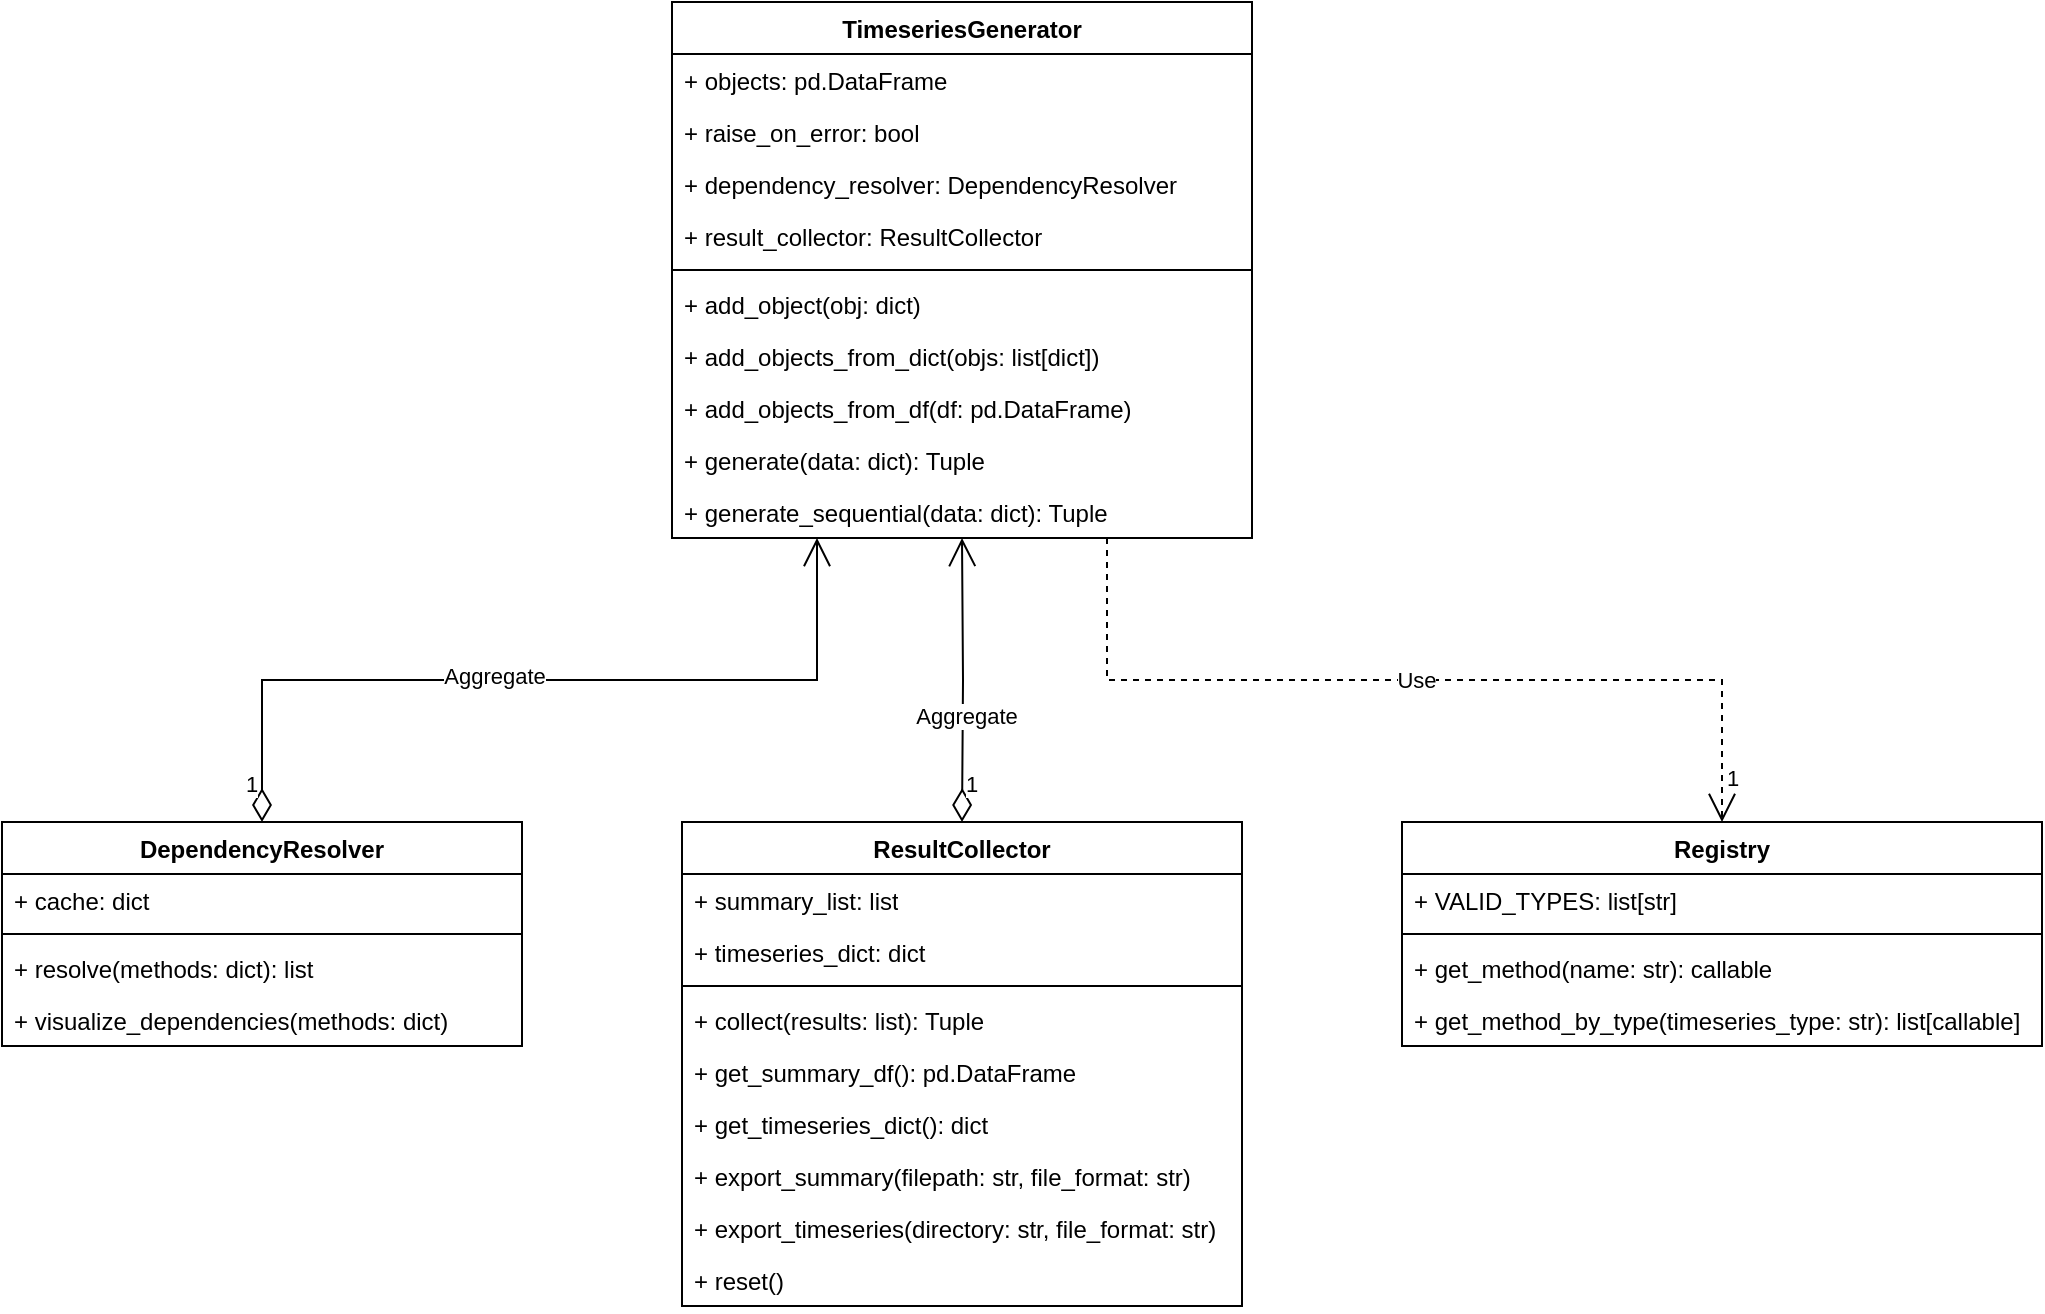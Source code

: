 <mxfile version="24.7.17">
  <diagram id="C5RBs43oDa-KdzZeNtuy" name="Page-1">
    <mxGraphModel dx="2261" dy="956" grid="1" gridSize="10" guides="1" tooltips="1" connect="1" arrows="1" fold="1" page="1" pageScale="1" pageWidth="827" pageHeight="1169" math="0" shadow="0">
      <root>
        <mxCell id="WIyWlLk6GJQsqaUBKTNV-0" />
        <mxCell id="WIyWlLk6GJQsqaUBKTNV-1" parent="WIyWlLk6GJQsqaUBKTNV-0" />
        <mxCell id="0DEu2SfM4y5Dg59nm3sH-0" value="TimeseriesGenerator" style="swimlane;fontStyle=1;align=center;verticalAlign=top;childLayout=stackLayout;horizontal=1;startSize=26;horizontalStack=0;resizeParent=1;resizeParentMax=0;resizeLast=0;collapsible=1;marginBottom=0;whiteSpace=wrap;html=1;" parent="WIyWlLk6GJQsqaUBKTNV-1" vertex="1">
          <mxGeometry x="125" y="300" width="290" height="268" as="geometry" />
        </mxCell>
        <mxCell id="0DEu2SfM4y5Dg59nm3sH-1" value="+ objects: pd.DataFrame" style="text;strokeColor=none;fillColor=none;align=left;verticalAlign=top;spacingLeft=4;spacingRight=4;overflow=hidden;rotatable=0;points=[[0,0.5],[1,0.5]];portConstraint=eastwest;whiteSpace=wrap;html=1;" parent="0DEu2SfM4y5Dg59nm3sH-0" vertex="1">
          <mxGeometry y="26" width="290" height="26" as="geometry" />
        </mxCell>
        <mxCell id="0DEu2SfM4y5Dg59nm3sH-4" value="+ raise_on_error: bool" style="text;strokeColor=none;fillColor=none;align=left;verticalAlign=top;spacingLeft=4;spacingRight=4;overflow=hidden;rotatable=0;points=[[0,0.5],[1,0.5]];portConstraint=eastwest;whiteSpace=wrap;html=1;" parent="0DEu2SfM4y5Dg59nm3sH-0" vertex="1">
          <mxGeometry y="52" width="290" height="26" as="geometry" />
        </mxCell>
        <mxCell id="0DEu2SfM4y5Dg59nm3sH-20" value="+ dependency_resolver: DependencyResolver" style="text;strokeColor=none;fillColor=none;align=left;verticalAlign=top;spacingLeft=4;spacingRight=4;overflow=hidden;rotatable=0;points=[[0,0.5],[1,0.5]];portConstraint=eastwest;whiteSpace=wrap;html=1;" parent="0DEu2SfM4y5Dg59nm3sH-0" vertex="1">
          <mxGeometry y="78" width="290" height="26" as="geometry" />
        </mxCell>
        <mxCell id="0DEu2SfM4y5Dg59nm3sH-21" value="+ result_collector: ResultCollector" style="text;strokeColor=none;fillColor=none;align=left;verticalAlign=top;spacingLeft=4;spacingRight=4;overflow=hidden;rotatable=0;points=[[0,0.5],[1,0.5]];portConstraint=eastwest;whiteSpace=wrap;html=1;" parent="0DEu2SfM4y5Dg59nm3sH-0" vertex="1">
          <mxGeometry y="104" width="290" height="26" as="geometry" />
        </mxCell>
        <mxCell id="0DEu2SfM4y5Dg59nm3sH-2" value="" style="line;strokeWidth=1;fillColor=none;align=left;verticalAlign=middle;spacingTop=-1;spacingLeft=3;spacingRight=3;rotatable=0;labelPosition=right;points=[];portConstraint=eastwest;strokeColor=inherit;" parent="0DEu2SfM4y5Dg59nm3sH-0" vertex="1">
          <mxGeometry y="130" width="290" height="8" as="geometry" />
        </mxCell>
        <mxCell id="0DEu2SfM4y5Dg59nm3sH-3" value="+ add_object(obj: dict)" style="text;strokeColor=none;fillColor=none;align=left;verticalAlign=top;spacingLeft=4;spacingRight=4;overflow=hidden;rotatable=0;points=[[0,0.5],[1,0.5]];portConstraint=eastwest;whiteSpace=wrap;html=1;" parent="0DEu2SfM4y5Dg59nm3sH-0" vertex="1">
          <mxGeometry y="138" width="290" height="26" as="geometry" />
        </mxCell>
        <mxCell id="0DEu2SfM4y5Dg59nm3sH-22" value="+ add_objects_from_dict(objs: list[dict])" style="text;strokeColor=none;fillColor=none;align=left;verticalAlign=top;spacingLeft=4;spacingRight=4;overflow=hidden;rotatable=0;points=[[0,0.5],[1,0.5]];portConstraint=eastwest;whiteSpace=wrap;html=1;" parent="0DEu2SfM4y5Dg59nm3sH-0" vertex="1">
          <mxGeometry y="164" width="290" height="26" as="geometry" />
        </mxCell>
        <mxCell id="0DEu2SfM4y5Dg59nm3sH-23" value="+ add_objects_from_df(df: pd.DataFrame)" style="text;strokeColor=none;fillColor=none;align=left;verticalAlign=top;spacingLeft=4;spacingRight=4;overflow=hidden;rotatable=0;points=[[0,0.5],[1,0.5]];portConstraint=eastwest;whiteSpace=wrap;html=1;" parent="0DEu2SfM4y5Dg59nm3sH-0" vertex="1">
          <mxGeometry y="190" width="290" height="26" as="geometry" />
        </mxCell>
        <mxCell id="0DEu2SfM4y5Dg59nm3sH-24" value="+ generate(data: dict): Tuple" style="text;strokeColor=none;fillColor=none;align=left;verticalAlign=top;spacingLeft=4;spacingRight=4;overflow=hidden;rotatable=0;points=[[0,0.5],[1,0.5]];portConstraint=eastwest;whiteSpace=wrap;html=1;" parent="0DEu2SfM4y5Dg59nm3sH-0" vertex="1">
          <mxGeometry y="216" width="290" height="26" as="geometry" />
        </mxCell>
        <mxCell id="0DEu2SfM4y5Dg59nm3sH-25" value="+ generate_sequential(data: dict): Tuple" style="text;strokeColor=none;fillColor=none;align=left;verticalAlign=top;spacingLeft=4;spacingRight=4;overflow=hidden;rotatable=0;points=[[0,0.5],[1,0.5]];portConstraint=eastwest;whiteSpace=wrap;html=1;" parent="0DEu2SfM4y5Dg59nm3sH-0" vertex="1">
          <mxGeometry y="242" width="290" height="26" as="geometry" />
        </mxCell>
        <mxCell id="0DEu2SfM4y5Dg59nm3sH-5" value="DependencyResolver" style="swimlane;fontStyle=1;align=center;verticalAlign=top;childLayout=stackLayout;horizontal=1;startSize=26;horizontalStack=0;resizeParent=1;resizeParentMax=0;resizeLast=0;collapsible=1;marginBottom=0;whiteSpace=wrap;html=1;" parent="WIyWlLk6GJQsqaUBKTNV-1" vertex="1">
          <mxGeometry x="-210" y="710" width="260" height="112" as="geometry" />
        </mxCell>
        <mxCell id="0DEu2SfM4y5Dg59nm3sH-6" value="+ cache: dict" style="text;strokeColor=none;fillColor=none;align=left;verticalAlign=top;spacingLeft=4;spacingRight=4;overflow=hidden;rotatable=0;points=[[0,0.5],[1,0.5]];portConstraint=eastwest;whiteSpace=wrap;html=1;" parent="0DEu2SfM4y5Dg59nm3sH-5" vertex="1">
          <mxGeometry y="26" width="260" height="26" as="geometry" />
        </mxCell>
        <mxCell id="0DEu2SfM4y5Dg59nm3sH-8" value="" style="line;strokeWidth=1;fillColor=none;align=left;verticalAlign=middle;spacingTop=-1;spacingLeft=3;spacingRight=3;rotatable=0;labelPosition=right;points=[];portConstraint=eastwest;strokeColor=inherit;" parent="0DEu2SfM4y5Dg59nm3sH-5" vertex="1">
          <mxGeometry y="52" width="260" height="8" as="geometry" />
        </mxCell>
        <mxCell id="0DEu2SfM4y5Dg59nm3sH-9" value="+ resolve(methods: dict): list" style="text;strokeColor=none;fillColor=none;align=left;verticalAlign=top;spacingLeft=4;spacingRight=4;overflow=hidden;rotatable=0;points=[[0,0.5],[1,0.5]];portConstraint=eastwest;whiteSpace=wrap;html=1;" parent="0DEu2SfM4y5Dg59nm3sH-5" vertex="1">
          <mxGeometry y="60" width="260" height="26" as="geometry" />
        </mxCell>
        <mxCell id="0DEu2SfM4y5Dg59nm3sH-32" value="+ visualize_dependencies(methods: dict)" style="text;strokeColor=none;fillColor=none;align=left;verticalAlign=top;spacingLeft=4;spacingRight=4;overflow=hidden;rotatable=0;points=[[0,0.5],[1,0.5]];portConstraint=eastwest;whiteSpace=wrap;html=1;" parent="0DEu2SfM4y5Dg59nm3sH-5" vertex="1">
          <mxGeometry y="86" width="260" height="26" as="geometry" />
        </mxCell>
        <mxCell id="0DEu2SfM4y5Dg59nm3sH-10" value="ResultCollector" style="swimlane;fontStyle=1;align=center;verticalAlign=top;childLayout=stackLayout;horizontal=1;startSize=26;horizontalStack=0;resizeParent=1;resizeParentMax=0;resizeLast=0;collapsible=1;marginBottom=0;whiteSpace=wrap;html=1;" parent="WIyWlLk6GJQsqaUBKTNV-1" vertex="1">
          <mxGeometry x="130" y="710" width="280" height="242" as="geometry" />
        </mxCell>
        <mxCell id="0DEu2SfM4y5Dg59nm3sH-11" value="+ summary_list: list" style="text;strokeColor=none;fillColor=none;align=left;verticalAlign=top;spacingLeft=4;spacingRight=4;overflow=hidden;rotatable=0;points=[[0,0.5],[1,0.5]];portConstraint=eastwest;whiteSpace=wrap;html=1;" parent="0DEu2SfM4y5Dg59nm3sH-10" vertex="1">
          <mxGeometry y="26" width="280" height="26" as="geometry" />
        </mxCell>
        <mxCell id="0DEu2SfM4y5Dg59nm3sH-12" value="+ timeseries_dict: dict" style="text;strokeColor=none;fillColor=none;align=left;verticalAlign=top;spacingLeft=4;spacingRight=4;overflow=hidden;rotatable=0;points=[[0,0.5],[1,0.5]];portConstraint=eastwest;whiteSpace=wrap;html=1;" parent="0DEu2SfM4y5Dg59nm3sH-10" vertex="1">
          <mxGeometry y="52" width="280" height="26" as="geometry" />
        </mxCell>
        <mxCell id="0DEu2SfM4y5Dg59nm3sH-13" value="" style="line;strokeWidth=1;fillColor=none;align=left;verticalAlign=middle;spacingTop=-1;spacingLeft=3;spacingRight=3;rotatable=0;labelPosition=right;points=[];portConstraint=eastwest;strokeColor=inherit;" parent="0DEu2SfM4y5Dg59nm3sH-10" vertex="1">
          <mxGeometry y="78" width="280" height="8" as="geometry" />
        </mxCell>
        <mxCell id="0DEu2SfM4y5Dg59nm3sH-14" value="+ collect(results: list): Tuple" style="text;strokeColor=none;fillColor=none;align=left;verticalAlign=top;spacingLeft=4;spacingRight=4;overflow=hidden;rotatable=0;points=[[0,0.5],[1,0.5]];portConstraint=eastwest;whiteSpace=wrap;html=1;" parent="0DEu2SfM4y5Dg59nm3sH-10" vertex="1">
          <mxGeometry y="86" width="280" height="26" as="geometry" />
        </mxCell>
        <mxCell id="0DEu2SfM4y5Dg59nm3sH-27" value="+ get_summary_df(): pd.DataFrame" style="text;strokeColor=none;fillColor=none;align=left;verticalAlign=top;spacingLeft=4;spacingRight=4;overflow=hidden;rotatable=0;points=[[0,0.5],[1,0.5]];portConstraint=eastwest;whiteSpace=wrap;html=1;" parent="0DEu2SfM4y5Dg59nm3sH-10" vertex="1">
          <mxGeometry y="112" width="280" height="26" as="geometry" />
        </mxCell>
        <mxCell id="0DEu2SfM4y5Dg59nm3sH-28" value="+ get_timeseries_dict(): dict" style="text;strokeColor=none;fillColor=none;align=left;verticalAlign=top;spacingLeft=4;spacingRight=4;overflow=hidden;rotatable=0;points=[[0,0.5],[1,0.5]];portConstraint=eastwest;whiteSpace=wrap;html=1;" parent="0DEu2SfM4y5Dg59nm3sH-10" vertex="1">
          <mxGeometry y="138" width="280" height="26" as="geometry" />
        </mxCell>
        <mxCell id="0DEu2SfM4y5Dg59nm3sH-29" value="+ export_summary(filepath: str, file_format: str)" style="text;strokeColor=none;fillColor=none;align=left;verticalAlign=top;spacingLeft=4;spacingRight=4;overflow=hidden;rotatable=0;points=[[0,0.5],[1,0.5]];portConstraint=eastwest;whiteSpace=wrap;html=1;" parent="0DEu2SfM4y5Dg59nm3sH-10" vertex="1">
          <mxGeometry y="164" width="280" height="26" as="geometry" />
        </mxCell>
        <mxCell id="0DEu2SfM4y5Dg59nm3sH-30" value="+ export_timeseries(directory: str, file_format: str)" style="text;strokeColor=none;fillColor=none;align=left;verticalAlign=top;spacingLeft=4;spacingRight=4;overflow=hidden;rotatable=0;points=[[0,0.5],[1,0.5]];portConstraint=eastwest;whiteSpace=wrap;html=1;" parent="0DEu2SfM4y5Dg59nm3sH-10" vertex="1">
          <mxGeometry y="190" width="280" height="26" as="geometry" />
        </mxCell>
        <mxCell id="0DEu2SfM4y5Dg59nm3sH-31" value="+ reset()" style="text;strokeColor=none;fillColor=none;align=left;verticalAlign=top;spacingLeft=4;spacingRight=4;overflow=hidden;rotatable=0;points=[[0,0.5],[1,0.5]];portConstraint=eastwest;whiteSpace=wrap;html=1;" parent="0DEu2SfM4y5Dg59nm3sH-10" vertex="1">
          <mxGeometry y="216" width="280" height="26" as="geometry" />
        </mxCell>
        <mxCell id="0DEu2SfM4y5Dg59nm3sH-15" value="Registry" style="swimlane;fontStyle=1;align=center;verticalAlign=top;childLayout=stackLayout;horizontal=1;startSize=26;horizontalStack=0;resizeParent=1;resizeParentMax=0;resizeLast=0;collapsible=1;marginBottom=0;whiteSpace=wrap;html=1;" parent="WIyWlLk6GJQsqaUBKTNV-1" vertex="1">
          <mxGeometry x="490" y="710" width="320" height="112" as="geometry" />
        </mxCell>
        <mxCell id="0DEu2SfM4y5Dg59nm3sH-16" value="+ VALID_TYPES: list[str]" style="text;strokeColor=none;fillColor=none;align=left;verticalAlign=top;spacingLeft=4;spacingRight=4;overflow=hidden;rotatable=0;points=[[0,0.5],[1,0.5]];portConstraint=eastwest;whiteSpace=wrap;html=1;" parent="0DEu2SfM4y5Dg59nm3sH-15" vertex="1">
          <mxGeometry y="26" width="320" height="26" as="geometry" />
        </mxCell>
        <mxCell id="0DEu2SfM4y5Dg59nm3sH-18" value="" style="line;strokeWidth=1;fillColor=none;align=left;verticalAlign=middle;spacingTop=-1;spacingLeft=3;spacingRight=3;rotatable=0;labelPosition=right;points=[];portConstraint=eastwest;strokeColor=inherit;" parent="0DEu2SfM4y5Dg59nm3sH-15" vertex="1">
          <mxGeometry y="52" width="320" height="8" as="geometry" />
        </mxCell>
        <mxCell id="0DEu2SfM4y5Dg59nm3sH-19" value="+ get_method(name: str): callable" style="text;strokeColor=none;fillColor=none;align=left;verticalAlign=top;spacingLeft=4;spacingRight=4;overflow=hidden;rotatable=0;points=[[0,0.5],[1,0.5]];portConstraint=eastwest;whiteSpace=wrap;html=1;" parent="0DEu2SfM4y5Dg59nm3sH-15" vertex="1">
          <mxGeometry y="60" width="320" height="26" as="geometry" />
        </mxCell>
        <mxCell id="0DEu2SfM4y5Dg59nm3sH-26" value="+ get_method_by_type(timeseries_type: str): list[callable]" style="text;strokeColor=none;fillColor=none;align=left;verticalAlign=top;spacingLeft=4;spacingRight=4;overflow=hidden;rotatable=0;points=[[0,0.5],[1,0.5]];portConstraint=eastwest;whiteSpace=wrap;html=1;" parent="0DEu2SfM4y5Dg59nm3sH-15" vertex="1">
          <mxGeometry y="86" width="320" height="26" as="geometry" />
        </mxCell>
        <mxCell id="0DEu2SfM4y5Dg59nm3sH-37" value="Use" style="endArrow=open;endSize=12;dashed=1;html=1;rounded=0;entryX=0.5;entryY=0;entryDx=0;entryDy=0;exitX=0.75;exitY=1;exitDx=0;exitDy=0;edgeStyle=elbowEdgeStyle;elbow=vertical;" parent="WIyWlLk6GJQsqaUBKTNV-1" source="0DEu2SfM4y5Dg59nm3sH-0" target="0DEu2SfM4y5Dg59nm3sH-15" edge="1">
          <mxGeometry width="160" relative="1" as="geometry">
            <mxPoint x="400" y="590" as="sourcePoint" />
            <mxPoint x="600" y="700" as="targetPoint" />
          </mxGeometry>
        </mxCell>
        <mxCell id="0DEu2SfM4y5Dg59nm3sH-41" value="1" style="edgeLabel;html=1;align=center;verticalAlign=middle;resizable=0;points=[];" parent="0DEu2SfM4y5Dg59nm3sH-37" vertex="1" connectable="0">
          <mxGeometry x="0.914" y="1" relative="1" as="geometry">
            <mxPoint x="4" y="-3" as="offset" />
          </mxGeometry>
        </mxCell>
        <mxCell id="0DEu2SfM4y5Dg59nm3sH-38" value="1" style="endArrow=open;html=1;endSize=12;startArrow=diamondThin;startSize=14;startFill=0;edgeStyle=orthogonalEdgeStyle;align=left;verticalAlign=bottom;rounded=0;exitX=0.5;exitY=0;exitDx=0;exitDy=0;entryX=0.25;entryY=1;entryDx=0;entryDy=0;" parent="WIyWlLk6GJQsqaUBKTNV-1" source="0DEu2SfM4y5Dg59nm3sH-5" target="0DEu2SfM4y5Dg59nm3sH-0" edge="1">
          <mxGeometry x="-0.952" y="10" relative="1" as="geometry">
            <mxPoint x="460" y="680" as="sourcePoint" />
            <mxPoint x="200" y="570" as="targetPoint" />
            <mxPoint as="offset" />
          </mxGeometry>
        </mxCell>
        <mxCell id="0DEu2SfM4y5Dg59nm3sH-42" value="Aggregate" style="edgeLabel;html=1;align=center;verticalAlign=middle;resizable=0;points=[];" parent="0DEu2SfM4y5Dg59nm3sH-38" vertex="1" connectable="0">
          <mxGeometry x="-0.11" y="2" relative="1" as="geometry">
            <mxPoint as="offset" />
          </mxGeometry>
        </mxCell>
        <mxCell id="0DEu2SfM4y5Dg59nm3sH-39" value="1" style="endArrow=open;html=1;endSize=12;startArrow=diamondThin;startSize=14;startFill=0;edgeStyle=orthogonalEdgeStyle;align=left;verticalAlign=bottom;rounded=0;entryX=0.5;entryY=1;entryDx=0;entryDy=0;" parent="WIyWlLk6GJQsqaUBKTNV-1" target="0DEu2SfM4y5Dg59nm3sH-0" edge="1">
          <mxGeometry x="-0.86" relative="1" as="geometry">
            <mxPoint x="270" y="710" as="sourcePoint" />
            <mxPoint x="208" y="578" as="targetPoint" />
            <mxPoint as="offset" />
          </mxGeometry>
        </mxCell>
        <mxCell id="0DEu2SfM4y5Dg59nm3sH-43" value="Aggregate" style="edgeLabel;html=1;align=center;verticalAlign=middle;resizable=0;points=[];" parent="0DEu2SfM4y5Dg59nm3sH-39" vertex="1" connectable="0">
          <mxGeometry x="-0.256" y="-1" relative="1" as="geometry">
            <mxPoint as="offset" />
          </mxGeometry>
        </mxCell>
      </root>
    </mxGraphModel>
  </diagram>
</mxfile>
